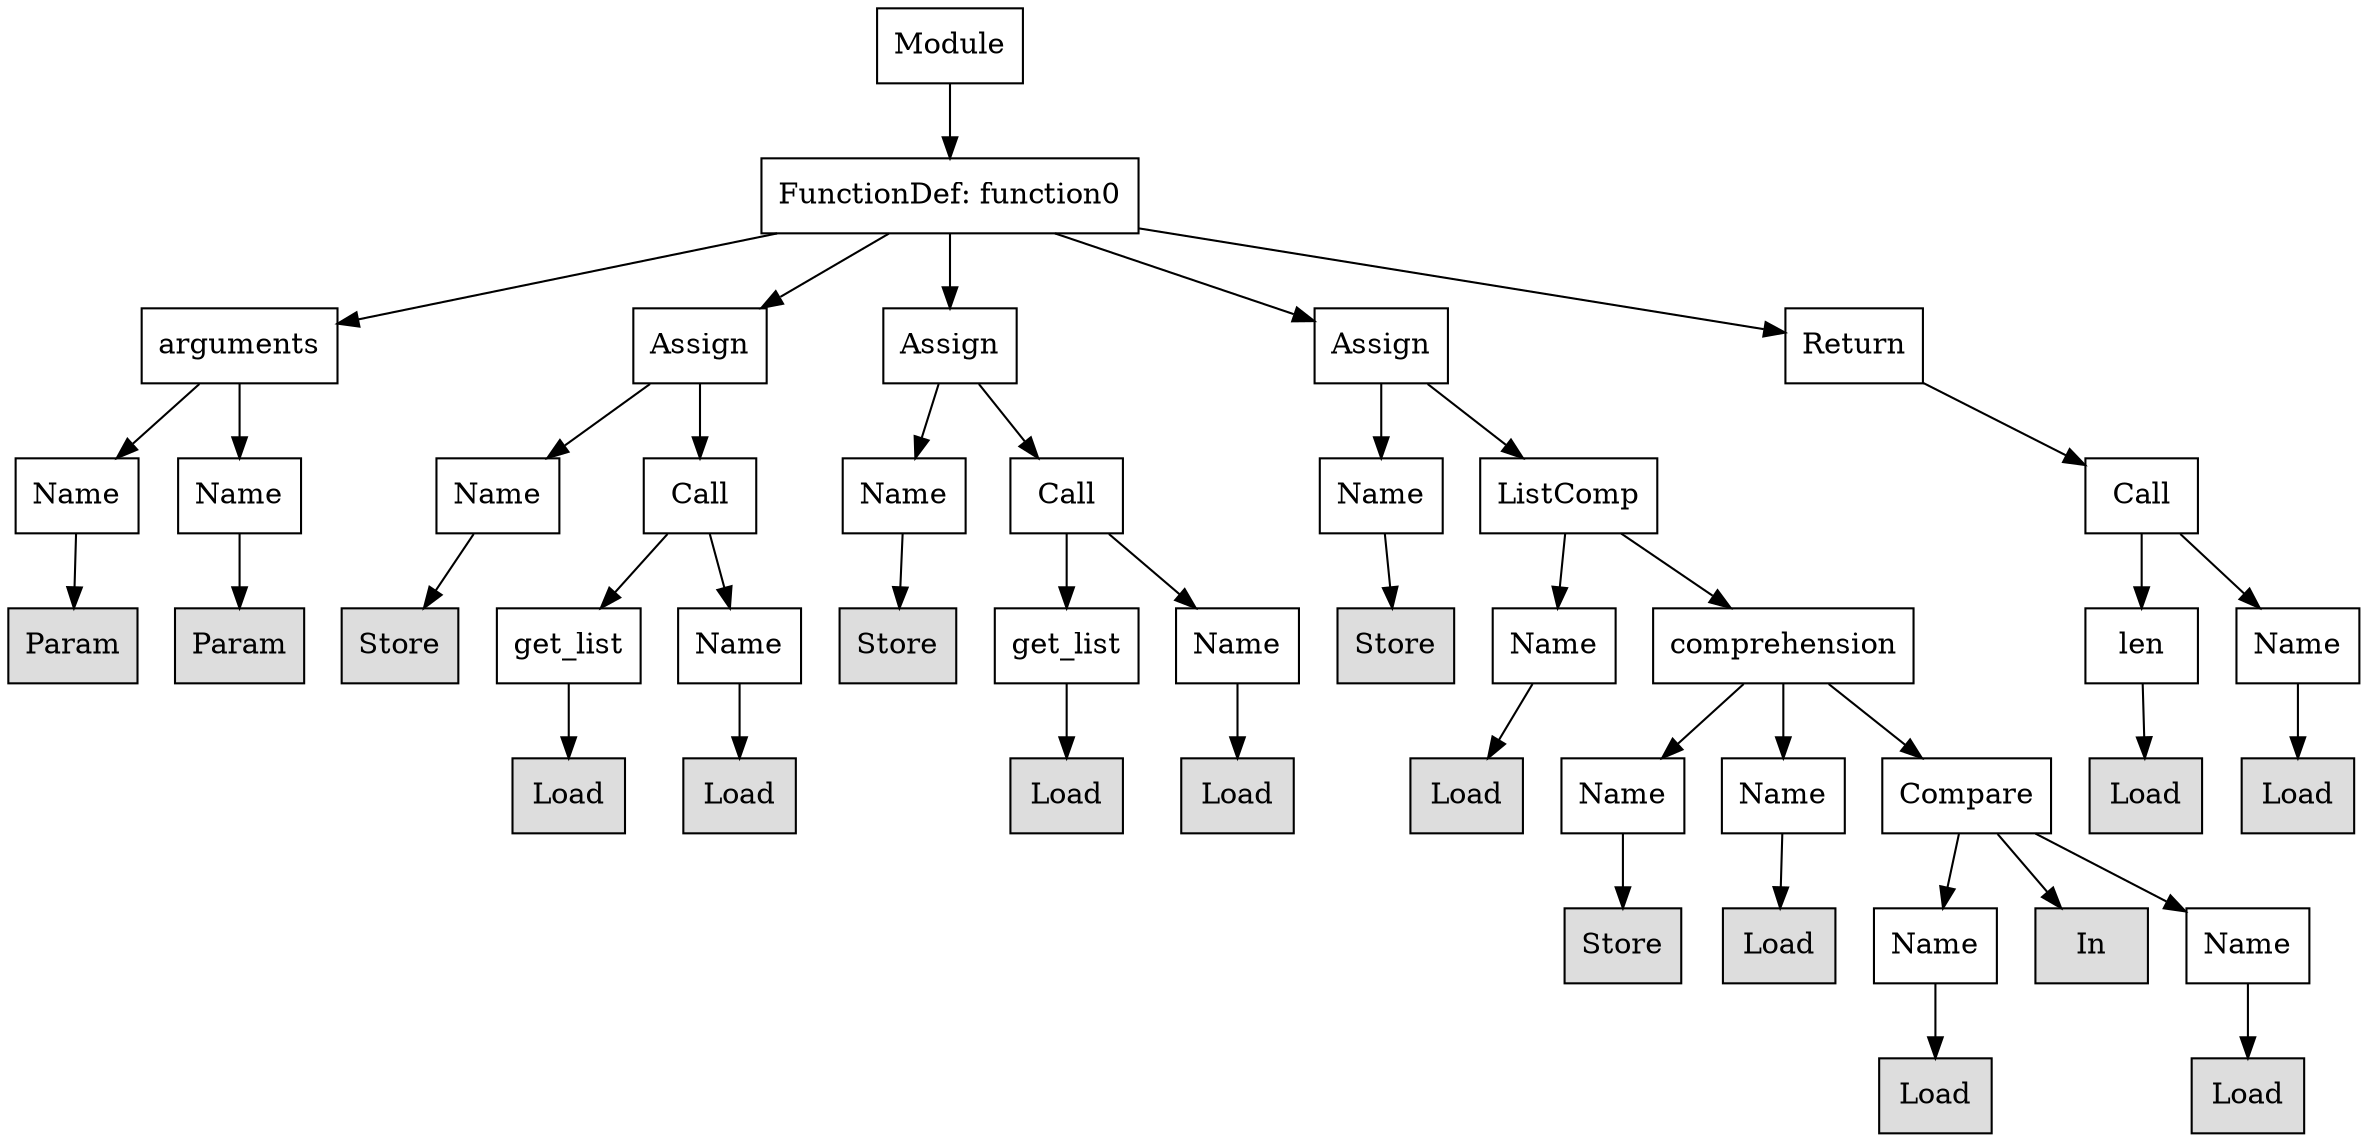 digraph G {
n0 [shape=rect, label="Module"];
n1 [shape=rect, label="FunctionDef: function0"];
n2 [shape=rect, label="arguments"];
n3 [shape=rect, label="Assign"];
n4 [shape=rect, label="Assign"];
n5 [shape=rect, label="Assign"];
n6 [shape=rect, label="Return"];
n7 [shape=rect, label="Name"];
n8 [shape=rect, label="Name"];
n9 [shape=rect, label="Name"];
n10 [shape=rect, label="Call"];
n11 [shape=rect, label="Name"];
n12 [shape=rect, label="Call"];
n13 [shape=rect, label="Name"];
n14 [shape=rect, label="ListComp"];
n15 [shape=rect, label="Call"];
n16 [shape=rect, label="Param" style="filled" fillcolor="#dddddd"];
n17 [shape=rect, label="Param" style="filled" fillcolor="#dddddd"];
n18 [shape=rect, label="Store" style="filled" fillcolor="#dddddd"];
n19 [shape=rect, label="get_list"];
n20 [shape=rect, label="Name"];
n21 [shape=rect, label="Store" style="filled" fillcolor="#dddddd"];
n22 [shape=rect, label="get_list"];
n23 [shape=rect, label="Name"];
n24 [shape=rect, label="Store" style="filled" fillcolor="#dddddd"];
n25 [shape=rect, label="Name"];
n26 [shape=rect, label="comprehension"];
n27 [shape=rect, label="len"];
n28 [shape=rect, label="Name"];
n29 [shape=rect, label="Load" style="filled" fillcolor="#dddddd"];
n30 [shape=rect, label="Load" style="filled" fillcolor="#dddddd"];
n31 [shape=rect, label="Load" style="filled" fillcolor="#dddddd"];
n32 [shape=rect, label="Load" style="filled" fillcolor="#dddddd"];
n33 [shape=rect, label="Load" style="filled" fillcolor="#dddddd"];
n34 [shape=rect, label="Name"];
n35 [shape=rect, label="Name"];
n36 [shape=rect, label="Compare"];
n37 [shape=rect, label="Load" style="filled" fillcolor="#dddddd"];
n38 [shape=rect, label="Load" style="filled" fillcolor="#dddddd"];
n39 [shape=rect, label="Store" style="filled" fillcolor="#dddddd"];
n40 [shape=rect, label="Load" style="filled" fillcolor="#dddddd"];
n41 [shape=rect, label="Name"];
n42 [shape=rect, label="In" style="filled" fillcolor="#dddddd"];
n43 [shape=rect, label="Name"];
n44 [shape=rect, label="Load" style="filled" fillcolor="#dddddd"];
n45 [shape=rect, label="Load" style="filled" fillcolor="#dddddd"];
n0 -> n1;
n1 -> n2;
n1 -> n3;
n1 -> n4;
n1 -> n5;
n1 -> n6;
n2 -> n7;
n2 -> n8;
n3 -> n9;
n3 -> n10;
n4 -> n11;
n4 -> n12;
n5 -> n13;
n5 -> n14;
n6 -> n15;
n7 -> n16;
n8 -> n17;
n9 -> n18;
n10 -> n19;
n10 -> n20;
n11 -> n21;
n12 -> n22;
n12 -> n23;
n13 -> n24;
n14 -> n25;
n14 -> n26;
n15 -> n27;
n15 -> n28;
n19 -> n29;
n20 -> n30;
n22 -> n31;
n23 -> n32;
n25 -> n33;
n26 -> n34;
n26 -> n35;
n26 -> n36;
n27 -> n37;
n28 -> n38;
n34 -> n39;
n35 -> n40;
n36 -> n41;
n36 -> n42;
n36 -> n43;
n41 -> n44;
n43 -> n45;
}

